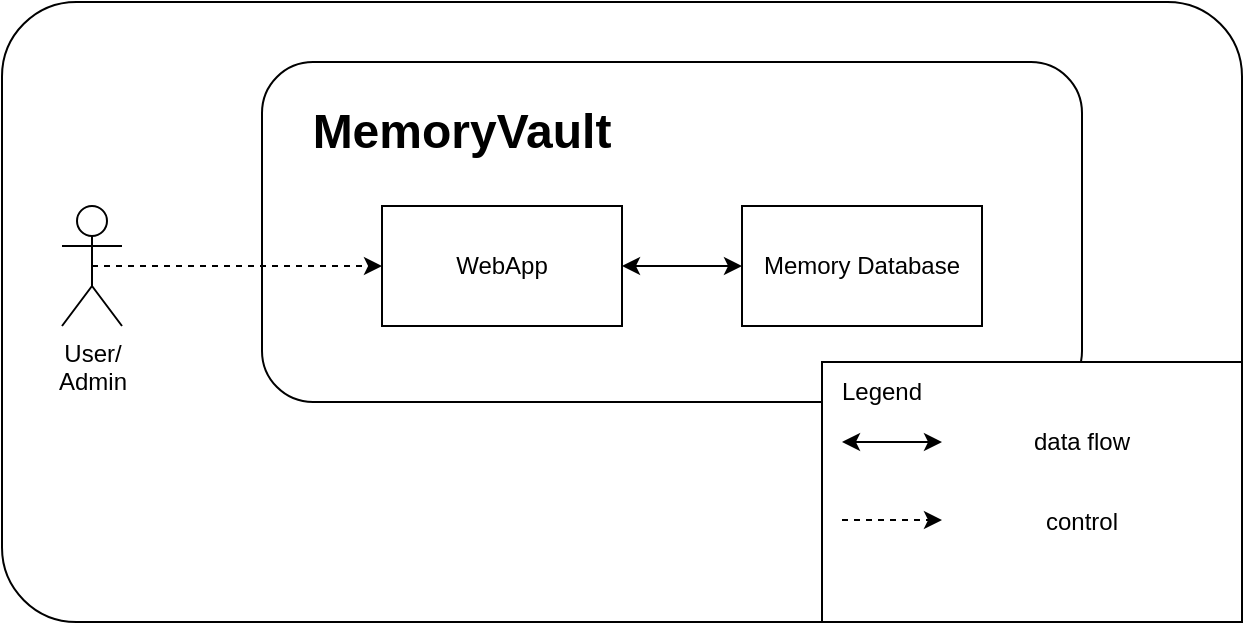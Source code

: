 <mxfile>
    <diagram id="yyr9emAhVFKytHD4Me62" name="Page-1">
        <mxGraphModel dx="890" dy="851" grid="1" gridSize="10" guides="1" tooltips="1" connect="1" arrows="1" fold="1" page="1" pageScale="1" pageWidth="850" pageHeight="1100" math="0" shadow="0">
            <root>
                <mxCell id="0"/>
                <mxCell id="1" parent="0"/>
                <mxCell id="31" value="" style="rounded=1;whiteSpace=wrap;html=1;arcSize=12;" parent="1" vertex="1">
                    <mxGeometry x="80" y="190" width="620" height="310" as="geometry"/>
                </mxCell>
                <mxCell id="3" value="" style="rounded=1;whiteSpace=wrap;html=1;movable=1;resizable=1;rotatable=1;deletable=1;editable=1;locked=0;connectable=1;" parent="1" vertex="1">
                    <mxGeometry x="210" y="220" width="410" height="170" as="geometry"/>
                </mxCell>
                <mxCell id="12" style="edgeStyle=none;html=1;exitX=0.5;exitY=0.5;exitDx=0;exitDy=0;exitPerimeter=0;entryX=0;entryY=0.5;entryDx=0;entryDy=0;dashed=1;" parent="1" source="11" target="9" edge="1">
                    <mxGeometry relative="1" as="geometry"/>
                </mxCell>
                <mxCell id="11" value="User/&lt;div&gt;A&lt;span style=&quot;background-color: transparent;&quot;&gt;dmin&lt;/span&gt;&lt;/div&gt;" style="shape=umlActor;verticalLabelPosition=bottom;verticalAlign=top;html=1;outlineConnect=0;" parent="1" vertex="1">
                    <mxGeometry x="110" y="292" width="30" height="60" as="geometry"/>
                </mxCell>
                <mxCell id="4" value="&lt;h1&gt;MemoryVault&lt;/h1&gt;" style="text;html=1;align=center;verticalAlign=middle;whiteSpace=wrap;rounded=0;fillColor=none;movable=1;resizable=1;rotatable=1;deletable=1;editable=1;locked=0;connectable=1;" parent="1" vertex="1">
                    <mxGeometry x="270" y="240" width="80" height="30" as="geometry"/>
                </mxCell>
                <mxCell id="13" style="edgeStyle=none;html=1;exitX=1;exitY=0.5;exitDx=0;exitDy=0;entryX=0;entryY=0.5;entryDx=0;entryDy=0;startArrow=classic;startFill=1;" parent="1" source="9" target="10" edge="1">
                    <mxGeometry relative="1" as="geometry"/>
                </mxCell>
                <mxCell id="9" value="WebApp" style="rounded=0;whiteSpace=wrap;html=1;" parent="1" vertex="1">
                    <mxGeometry x="270" y="292" width="120" height="60" as="geometry"/>
                </mxCell>
                <mxCell id="10" value="Memory Database" style="rounded=0;whiteSpace=wrap;html=1;" parent="1" vertex="1">
                    <mxGeometry x="450" y="292" width="120" height="60" as="geometry"/>
                </mxCell>
                <mxCell id="30" value="" style="group" parent="1" vertex="1" connectable="0">
                    <mxGeometry x="490" y="370" width="210" height="130" as="geometry"/>
                </mxCell>
                <mxCell id="24" value="" style="rounded=0;whiteSpace=wrap;html=1;" parent="30" vertex="1">
                    <mxGeometry width="210" height="130" as="geometry"/>
                </mxCell>
                <mxCell id="25" value="Legend" style="text;html=1;align=center;verticalAlign=middle;whiteSpace=wrap;rounded=0;" parent="30" vertex="1">
                    <mxGeometry width="60" height="30" as="geometry"/>
                </mxCell>
                <mxCell id="26" style="edgeStyle=none;html=1;exitX=1;exitY=0.5;exitDx=0;exitDy=0;startArrow=classic;startFill=1;" parent="30" edge="1">
                    <mxGeometry relative="1" as="geometry">
                        <mxPoint x="10" y="40" as="sourcePoint"/>
                        <mxPoint x="60" y="40" as="targetPoint"/>
                    </mxGeometry>
                </mxCell>
                <mxCell id="27" value="data flow" style="text;html=1;align=center;verticalAlign=middle;whiteSpace=wrap;rounded=0;" parent="30" vertex="1">
                    <mxGeometry x="80" y="25" width="100" height="30" as="geometry"/>
                </mxCell>
                <mxCell id="28" style="edgeStyle=none;html=1;dashed=1;" parent="30" edge="1">
                    <mxGeometry relative="1" as="geometry">
                        <mxPoint x="10" y="79" as="sourcePoint"/>
                        <mxPoint x="60" y="79" as="targetPoint"/>
                    </mxGeometry>
                </mxCell>
                <mxCell id="29" value="control" style="text;html=1;align=center;verticalAlign=middle;whiteSpace=wrap;rounded=0;" parent="30" vertex="1">
                    <mxGeometry x="80" y="65" width="100" height="30" as="geometry"/>
                </mxCell>
            </root>
        </mxGraphModel>
    </diagram>
</mxfile>
